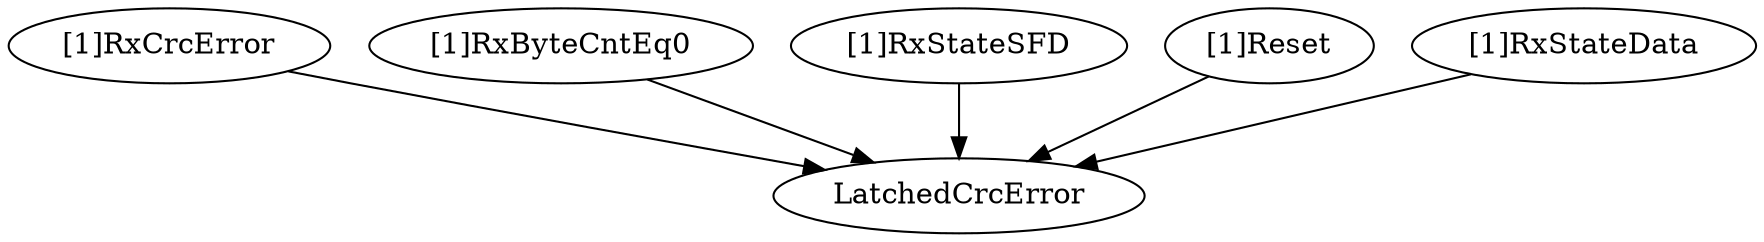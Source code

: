 strict digraph "" {
	LatchedCrcError	 [complexity=0,
		importance=0.0317677479853,
		rank=0.0];
	"[1]RxCrcError"	 [complexity=3,
		importance=0.0457279666372,
		rank=0.0152426555457];
	"[1]RxCrcError" -> LatchedCrcError;
	"[1]RxByteCntEq0"	 [complexity=3,
		importance=0.0457279666372,
		rank=0.0152426555457];
	"[1]RxByteCntEq0" -> LatchedCrcError;
	"[1]RxStateSFD"	 [complexity=1,
		importance=0.0774957146224,
		rank=0.0774957146224];
	"[1]RxStateSFD" -> LatchedCrcError;
	"[1]Reset"	 [complexity=1,
		importance=0.109263462608,
		rank=0.109263462608];
	"[1]Reset" -> LatchedCrcError;
	"[1]RxStateData"	 [complexity=1,
		importance=0.0457279666372,
		rank=0.0457279666372];
	"[1]RxStateData" -> LatchedCrcError;
}
